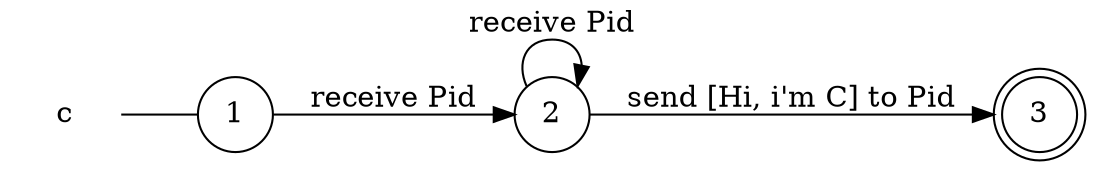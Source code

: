 digraph c {
	rankdir="LR";
	n_0 [label="c", shape="plaintext"];
	n_1 [id="1", shape=circle, label="1"];
	n_0 -> n_1 [arrowhead=none];
	n_2 [id="2", shape=doublecircle, label="3"];
	n_3 [id="3", shape=circle, label="2"];

	n_3 -> n_3 [id="[$e|0]", label="receive Pid"];
	n_1 -> n_3 [id="[$e|1]", label="receive Pid"];
	n_3 -> n_2 [id="[$e|2]", label="send [Hi, i'm C] to Pid"];
}
